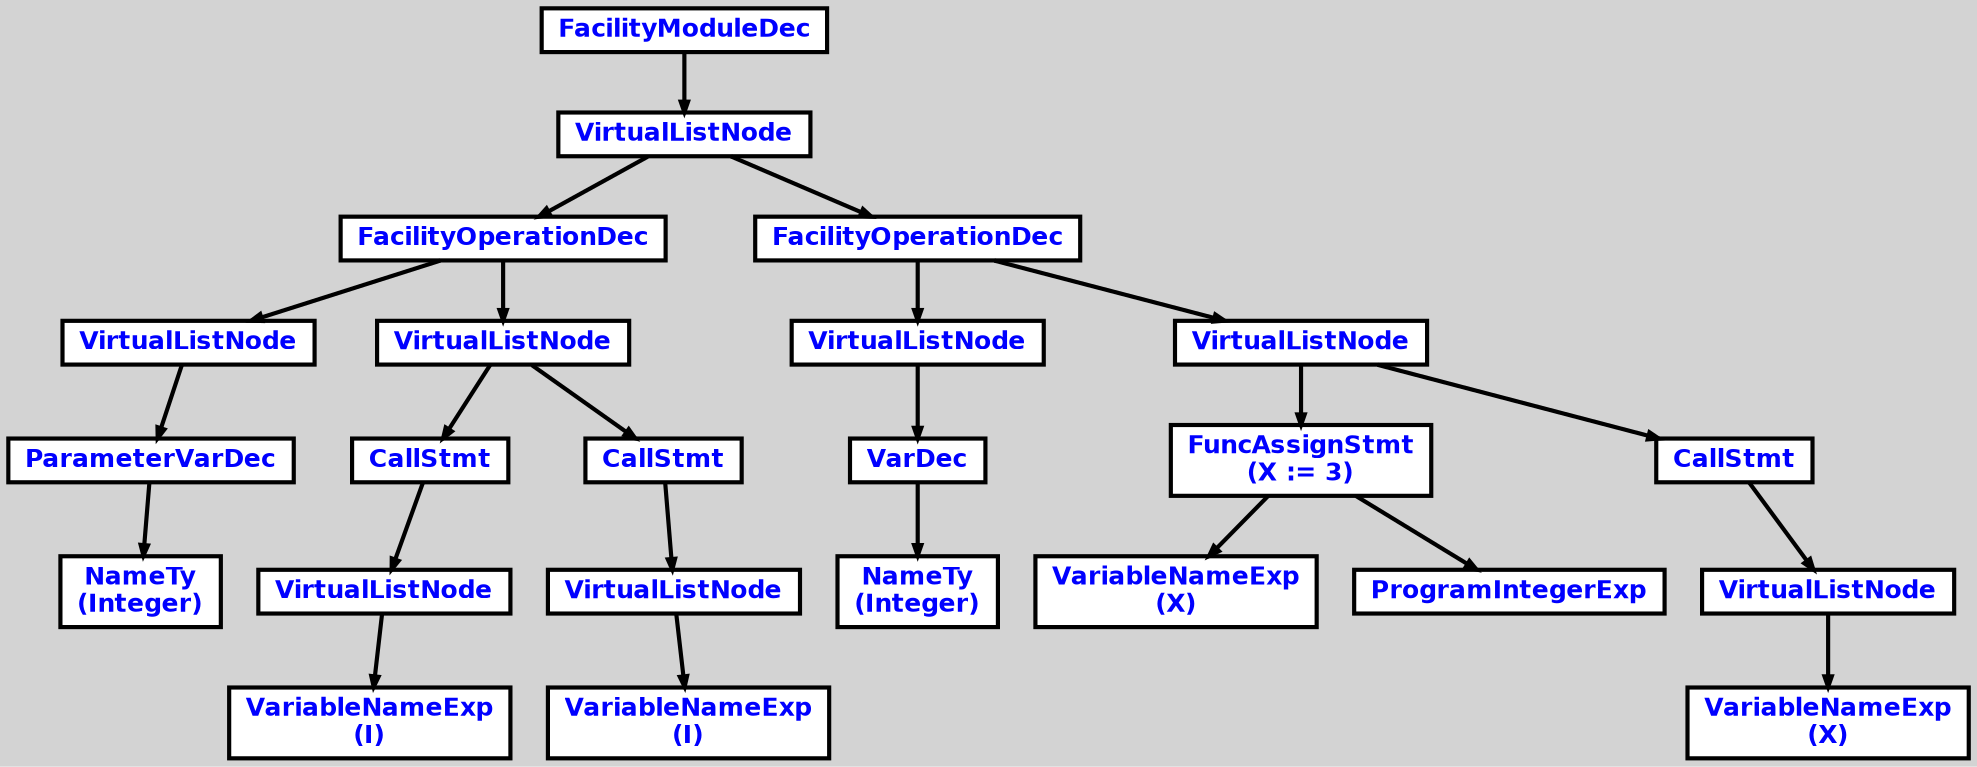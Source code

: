 digraph {

	ordering=out;
	ranksep=.4;
	bgcolor="lightgrey"; node [shape=box, fixedsize=false, fontsize=12, fontname="Helvetica-bold", fontcolor="blue"
		width=.25, height=.25, color="black", fillcolor="white", style="filled, solid, bold"];
	edge [arrowsize=.5, color="black", style="bold"]

n0 [label="FacilityModuleDec"]; //FacilityModuleDec
n1 [label="VirtualListNode"]; //VirtualListNode
n2 [label="FacilityOperationDec"]; //FacilityOperationDec
n3 [label="VirtualListNode"]; //VirtualListNode
n4 [label="ParameterVarDec"]; //ParameterVarDec
n5 [label="NameTy\n(Integer)"]; //NameTy
n6 [label="VirtualListNode"]; //VirtualListNode
n7 [label="CallStmt"]; //CallStmt
n8 [label="VirtualListNode"]; //VirtualListNode
n9 [label="VariableNameExp\n(I)"]; //VariableNameExp
n10 [label="CallStmt"]; //CallStmt
n11 [label="VirtualListNode"]; //VirtualListNode
n12 [label="VariableNameExp\n(I)"]; //VariableNameExp
n13 [label="FacilityOperationDec"]; //FacilityOperationDec
n14 [label="VirtualListNode"]; //VirtualListNode
n15 [label="VarDec"]; //VarDec
n16 [label="NameTy\n(Integer)"]; //NameTy
n17 [label="VirtualListNode"]; //VirtualListNode
n18 [label="FuncAssignStmt\n(X := 3)"]; //FuncAssignStmt
n19 [label="VariableNameExp\n(X)"]; //VariableNameExp
n20 [label="ProgramIntegerExp"]; //ProgramIntegerExp
n21 [label="CallStmt"]; //CallStmt
n22 [label="VirtualListNode"]; //VirtualListNode
n23 [label="VariableNameExp\n(X)"]; //VariableNameExp
n0 -> n1 //VirtualListNode
n1 -> n2 //FacilityOperationDec
n2 -> n3 //VirtualListNode
n3 -> n4 //ParameterVarDec
n4 -> n5 //NameTy
n2 -> n6 //VirtualListNode
n6 -> n7 //CallStmt
n7 -> n8 //VirtualListNode
n8 -> n9 //VariableNameExp
n6 -> n10 //CallStmt
n10 -> n11 //VirtualListNode
n11 -> n12 //VariableNameExp
n1 -> n13 //FacilityOperationDec
n13 -> n14 //VirtualListNode
n14 -> n15 //VarDec
n15 -> n16 //NameTy
n13 -> n17 //VirtualListNode
n17 -> n18 //FuncAssignStmt
n18 -> n19 //VariableNameExp
n18 -> n20 //ProgramIntegerExp
n17 -> n21 //CallStmt
n21 -> n22 //VirtualListNode
n22 -> n23 //VariableNameExp

}
